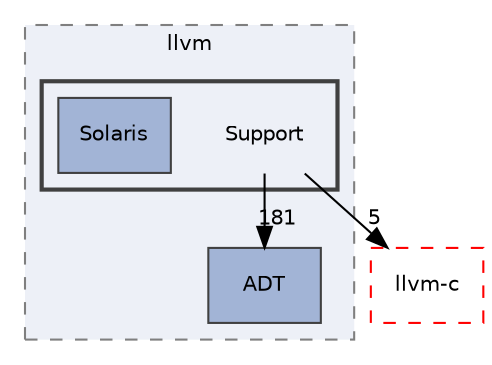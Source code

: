 digraph "include/llvm/Support"
{
 // LATEX_PDF_SIZE
  bgcolor="transparent";
  edge [fontname="Helvetica",fontsize="10",labelfontname="Helvetica",labelfontsize="10"];
  node [fontname="Helvetica",fontsize="10",shape="box"];
  compound=true
  subgraph clusterdir_dcde91663b8816e1e2311938ccd8f690 {
    graph [ bgcolor="#edf0f7", pencolor="grey50", style="filled,dashed,", label="llvm", fontname="Helvetica", fontsize="10", URL="dir_dcde91663b8816e1e2311938ccd8f690.html"]
  dir_32453792af2ba70c54e3ccae3a790d1b [label="ADT", style="filled,", fillcolor="#a2b4d6", color="grey25", URL="dir_32453792af2ba70c54e3ccae3a790d1b.html"];
  subgraph clusterdir_ae1e398ac700924fa434b51c248a5531 {
    graph [ bgcolor="#edf0f7", pencolor="grey25", style="filled,bold,", label="", fontname="Helvetica", fontsize="10", URL="dir_ae1e398ac700924fa434b51c248a5531.html"]
    dir_ae1e398ac700924fa434b51c248a5531 [shape=plaintext, label="Support"];
  dir_26ac13477fff6ecc622a120fb63dd058 [label="Solaris", style="filled,", fillcolor="#a2b4d6", color="grey25", URL="dir_26ac13477fff6ecc622a120fb63dd058.html"];
  }
  }
  dir_db1e4f1ef1b4536ff54becd23c94e664 [label="llvm-c", style="dashed,", fillcolor="#edf0f7", color="red", URL="dir_db1e4f1ef1b4536ff54becd23c94e664.html"];
  dir_ae1e398ac700924fa434b51c248a5531->dir_32453792af2ba70c54e3ccae3a790d1b [headlabel="181", labeldistance=1.5 headhref="dir_000182_000001.html"];
  dir_ae1e398ac700924fa434b51c248a5531->dir_db1e4f1ef1b4536ff54becd23c94e664 [headlabel="5", labeldistance=1.5 headhref="dir_000182_000105.html"];
}

